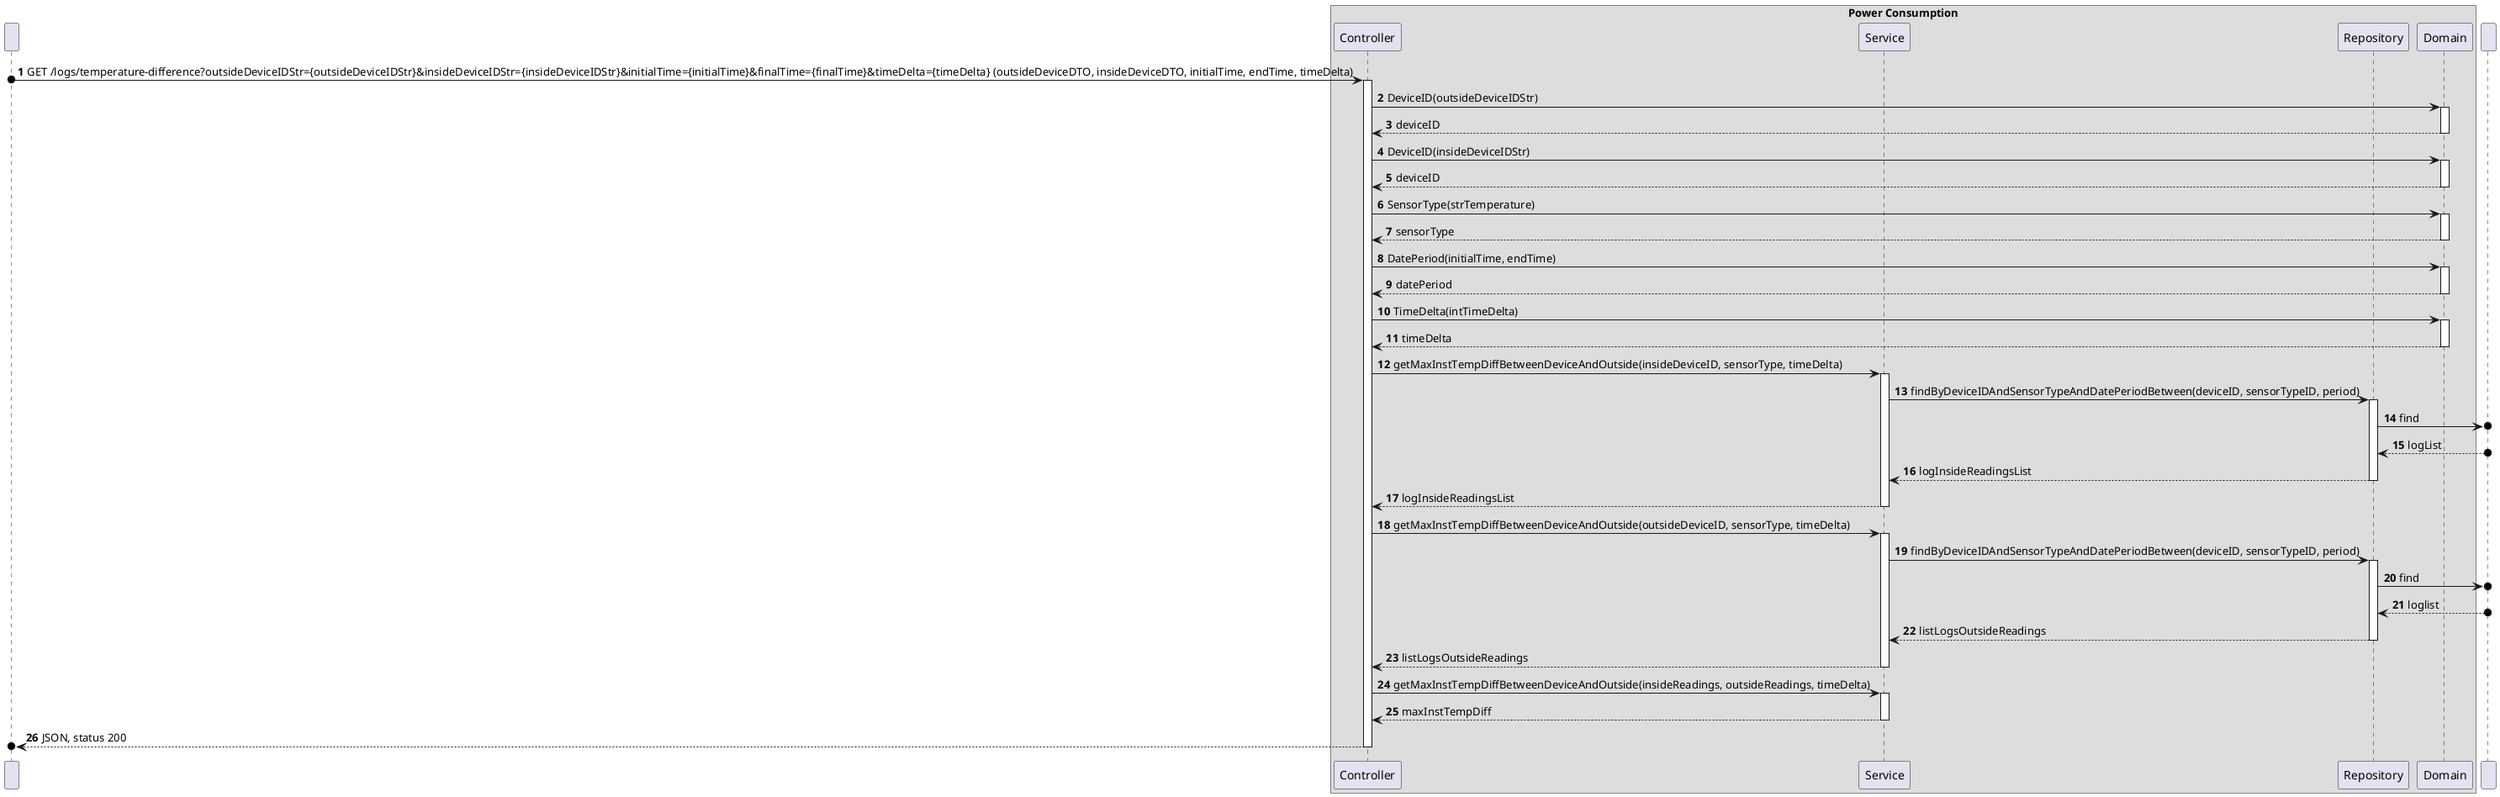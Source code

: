 @startuml
'https://plantuml.com/sequence-diagram

participant " " as User
box "Power Consumption"
participant Controller as "Controller"
participant Service as "Service"
participant Repository as "Repository"
participant Domain as "Domain"
end box

participant DataBase as " "


autonumber


User o-> Controller: GET /logs/temperature-difference?outsideDeviceIDStr={outsideDeviceIDStr}&insideDeviceIDStr={insideDeviceIDStr}&initialTime={initialTime}&finalTime={finalTime}&timeDelta={timeDelta} (outsideDeviceDTO, insideDeviceDTO, initialTime, endTime, timeDelta)

activate Controller

Controller -> Domain :DeviceID(outsideDeviceIDStr)
activate Domain

Domain --> Controller : deviceID
deactivate Domain

Controller -> Domain: DeviceID(insideDeviceIDStr)
activate Domain

Domain --> Controller : deviceID
deactivate Domain

Controller -> Domain: SensorType(strTemperature)
activate Domain

Domain --> Controller : sensorType
deactivate Domain

Controller -> Domain: DatePeriod(initialTime, endTime)
activate Domain

Domain --> Controller : datePeriod
deactivate Domain

Controller -> Domain: TimeDelta(intTimeDelta)
activate Domain

Domain --> Controller : timeDelta
deactivate Domain

Controller -> Service: getMaxInstTempDiffBetweenDeviceAndOutside(insideDeviceID, sensorType, timeDelta)
activate Service

Service -> Repository: findByDeviceIDAndSensorTypeAndDatePeriodBetween(deviceID, sensorTypeID, period)

activate Repository

Repository ->o DataBase: find


DataBase o--> Repository: logList

Repository --> Service: logInsideReadingsList
deactivate Repository

Service --> Controller: logInsideReadingsList
deactivate Service

Controller -> Service: getMaxInstTempDiffBetweenDeviceAndOutside(outsideDeviceID, sensorType, timeDelta)
activate Service

Service -> Repository: findByDeviceIDAndSensorTypeAndDatePeriodBetween(deviceID, sensorTypeID, period)

activate Repository

Repository ->o DataBase: find

DataBase o--> Repository: loglist



Repository --> Service: listLogsOutsideReadings
deactivate Repository

Service --> Controller: listLogsOutsideReadings
deactivate Service

Controller -> Service: getMaxInstTempDiffBetweenDeviceAndOutside(insideReadings, outsideReadings, timeDelta)
activate Service

Service --> Controller: maxInstTempDiff
deactivate Service

Controller -->o User: JSON, status 200
deactivate Controller







@enduml